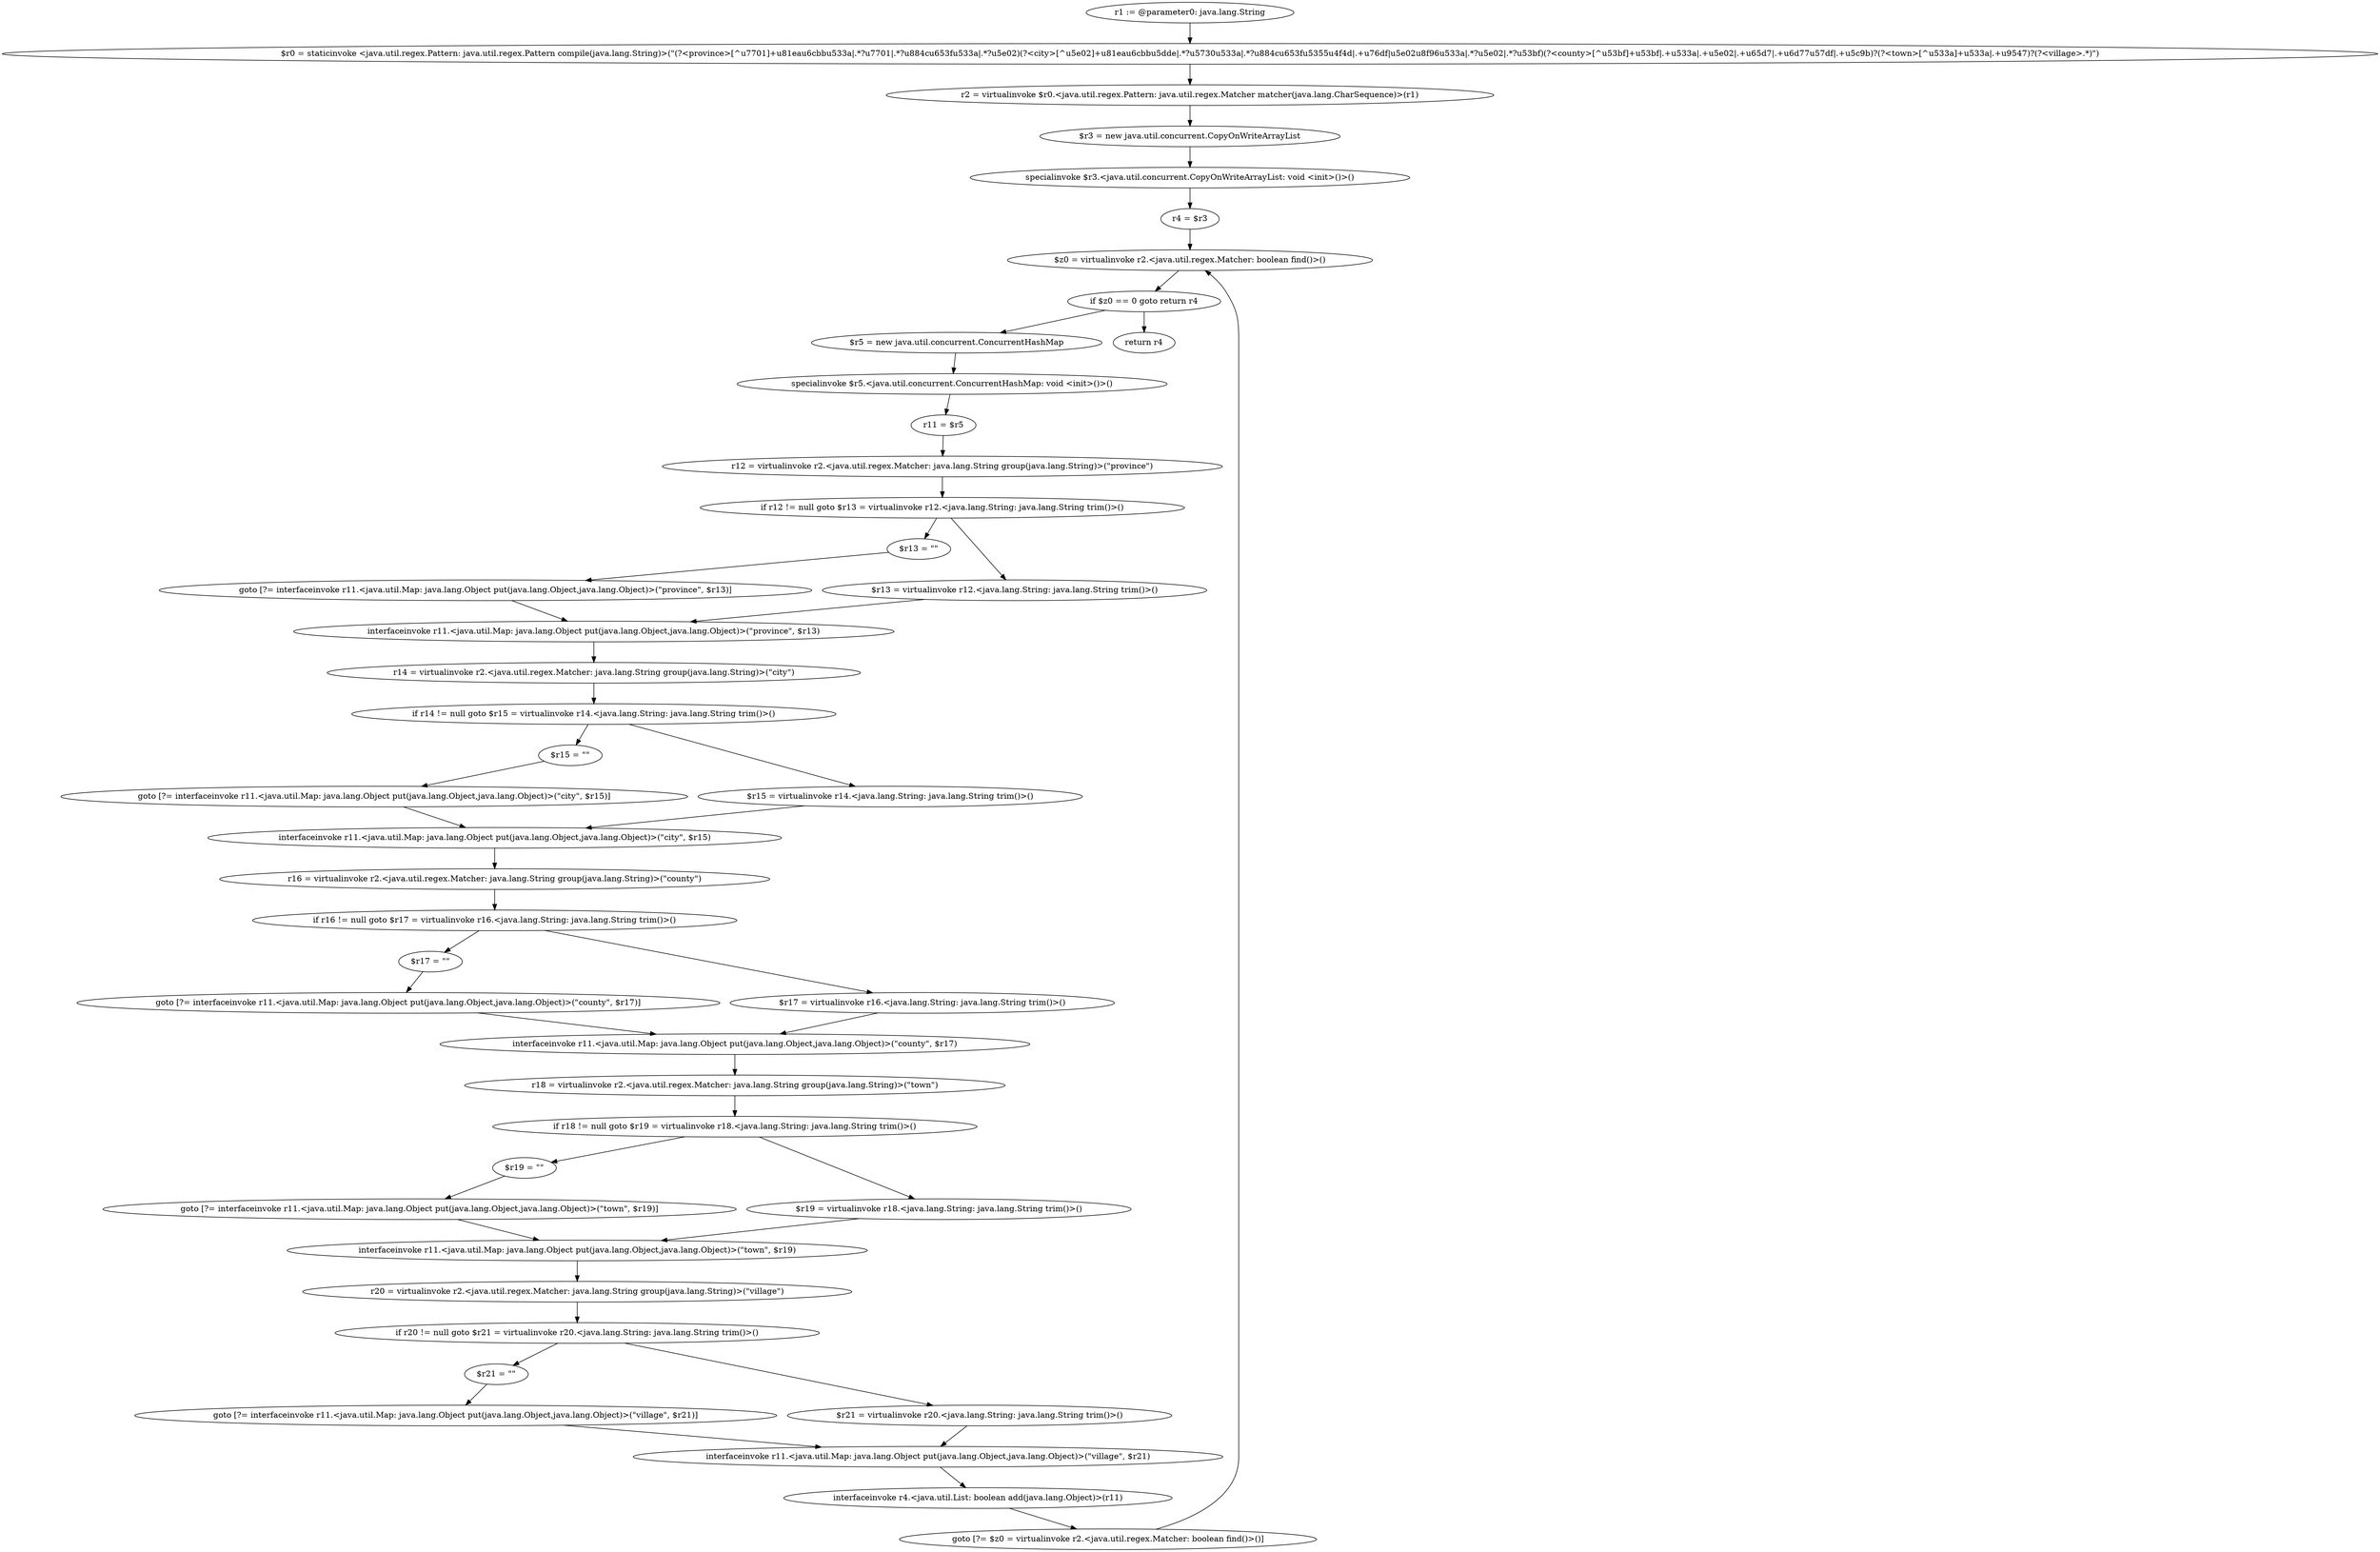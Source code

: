 digraph "unitGraph" {
    "r1 := @parameter0: java.lang.String"
    "$r0 = staticinvoke <java.util.regex.Pattern: java.util.regex.Pattern compile(java.lang.String)>(\"(?<province>[^\u7701]+\u81ea\u6cbb\u533a|.*?\u7701|.*?\u884c\u653f\u533a|.*?\u5e02)(?<city>[^\u5e02]+\u81ea\u6cbb\u5dde|.*?\u5730\u533a|.*?\u884c\u653f\u5355\u4f4d|.+\u76df|\u5e02\u8f96\u533a|.*?\u5e02|.*?\u53bf)(?<county>[^\u53bf]+\u53bf|.+\u533a|.+\u5e02|.+\u65d7|.+\u6d77\u57df|.+\u5c9b)?(?<town>[^\u533a]+\u533a|.+\u9547)?(?<village>.*)\")"
    "r2 = virtualinvoke $r0.<java.util.regex.Pattern: java.util.regex.Matcher matcher(java.lang.CharSequence)>(r1)"
    "$r3 = new java.util.concurrent.CopyOnWriteArrayList"
    "specialinvoke $r3.<java.util.concurrent.CopyOnWriteArrayList: void <init>()>()"
    "r4 = $r3"
    "$z0 = virtualinvoke r2.<java.util.regex.Matcher: boolean find()>()"
    "if $z0 == 0 goto return r4"
    "$r5 = new java.util.concurrent.ConcurrentHashMap"
    "specialinvoke $r5.<java.util.concurrent.ConcurrentHashMap: void <init>()>()"
    "r11 = $r5"
    "r12 = virtualinvoke r2.<java.util.regex.Matcher: java.lang.String group(java.lang.String)>(\"province\")"
    "if r12 != null goto $r13 = virtualinvoke r12.<java.lang.String: java.lang.String trim()>()"
    "$r13 = \"\""
    "goto [?= interfaceinvoke r11.<java.util.Map: java.lang.Object put(java.lang.Object,java.lang.Object)>(\"province\", $r13)]"
    "$r13 = virtualinvoke r12.<java.lang.String: java.lang.String trim()>()"
    "interfaceinvoke r11.<java.util.Map: java.lang.Object put(java.lang.Object,java.lang.Object)>(\"province\", $r13)"
    "r14 = virtualinvoke r2.<java.util.regex.Matcher: java.lang.String group(java.lang.String)>(\"city\")"
    "if r14 != null goto $r15 = virtualinvoke r14.<java.lang.String: java.lang.String trim()>()"
    "$r15 = \"\""
    "goto [?= interfaceinvoke r11.<java.util.Map: java.lang.Object put(java.lang.Object,java.lang.Object)>(\"city\", $r15)]"
    "$r15 = virtualinvoke r14.<java.lang.String: java.lang.String trim()>()"
    "interfaceinvoke r11.<java.util.Map: java.lang.Object put(java.lang.Object,java.lang.Object)>(\"city\", $r15)"
    "r16 = virtualinvoke r2.<java.util.regex.Matcher: java.lang.String group(java.lang.String)>(\"county\")"
    "if r16 != null goto $r17 = virtualinvoke r16.<java.lang.String: java.lang.String trim()>()"
    "$r17 = \"\""
    "goto [?= interfaceinvoke r11.<java.util.Map: java.lang.Object put(java.lang.Object,java.lang.Object)>(\"county\", $r17)]"
    "$r17 = virtualinvoke r16.<java.lang.String: java.lang.String trim()>()"
    "interfaceinvoke r11.<java.util.Map: java.lang.Object put(java.lang.Object,java.lang.Object)>(\"county\", $r17)"
    "r18 = virtualinvoke r2.<java.util.regex.Matcher: java.lang.String group(java.lang.String)>(\"town\")"
    "if r18 != null goto $r19 = virtualinvoke r18.<java.lang.String: java.lang.String trim()>()"
    "$r19 = \"\""
    "goto [?= interfaceinvoke r11.<java.util.Map: java.lang.Object put(java.lang.Object,java.lang.Object)>(\"town\", $r19)]"
    "$r19 = virtualinvoke r18.<java.lang.String: java.lang.String trim()>()"
    "interfaceinvoke r11.<java.util.Map: java.lang.Object put(java.lang.Object,java.lang.Object)>(\"town\", $r19)"
    "r20 = virtualinvoke r2.<java.util.regex.Matcher: java.lang.String group(java.lang.String)>(\"village\")"
    "if r20 != null goto $r21 = virtualinvoke r20.<java.lang.String: java.lang.String trim()>()"
    "$r21 = \"\""
    "goto [?= interfaceinvoke r11.<java.util.Map: java.lang.Object put(java.lang.Object,java.lang.Object)>(\"village\", $r21)]"
    "$r21 = virtualinvoke r20.<java.lang.String: java.lang.String trim()>()"
    "interfaceinvoke r11.<java.util.Map: java.lang.Object put(java.lang.Object,java.lang.Object)>(\"village\", $r21)"
    "interfaceinvoke r4.<java.util.List: boolean add(java.lang.Object)>(r11)"
    "goto [?= $z0 = virtualinvoke r2.<java.util.regex.Matcher: boolean find()>()]"
    "return r4"
    "r1 := @parameter0: java.lang.String"->"$r0 = staticinvoke <java.util.regex.Pattern: java.util.regex.Pattern compile(java.lang.String)>(\"(?<province>[^\u7701]+\u81ea\u6cbb\u533a|.*?\u7701|.*?\u884c\u653f\u533a|.*?\u5e02)(?<city>[^\u5e02]+\u81ea\u6cbb\u5dde|.*?\u5730\u533a|.*?\u884c\u653f\u5355\u4f4d|.+\u76df|\u5e02\u8f96\u533a|.*?\u5e02|.*?\u53bf)(?<county>[^\u53bf]+\u53bf|.+\u533a|.+\u5e02|.+\u65d7|.+\u6d77\u57df|.+\u5c9b)?(?<town>[^\u533a]+\u533a|.+\u9547)?(?<village>.*)\")";
    "$r0 = staticinvoke <java.util.regex.Pattern: java.util.regex.Pattern compile(java.lang.String)>(\"(?<province>[^\u7701]+\u81ea\u6cbb\u533a|.*?\u7701|.*?\u884c\u653f\u533a|.*?\u5e02)(?<city>[^\u5e02]+\u81ea\u6cbb\u5dde|.*?\u5730\u533a|.*?\u884c\u653f\u5355\u4f4d|.+\u76df|\u5e02\u8f96\u533a|.*?\u5e02|.*?\u53bf)(?<county>[^\u53bf]+\u53bf|.+\u533a|.+\u5e02|.+\u65d7|.+\u6d77\u57df|.+\u5c9b)?(?<town>[^\u533a]+\u533a|.+\u9547)?(?<village>.*)\")"->"r2 = virtualinvoke $r0.<java.util.regex.Pattern: java.util.regex.Matcher matcher(java.lang.CharSequence)>(r1)";
    "r2 = virtualinvoke $r0.<java.util.regex.Pattern: java.util.regex.Matcher matcher(java.lang.CharSequence)>(r1)"->"$r3 = new java.util.concurrent.CopyOnWriteArrayList";
    "$r3 = new java.util.concurrent.CopyOnWriteArrayList"->"specialinvoke $r3.<java.util.concurrent.CopyOnWriteArrayList: void <init>()>()";
    "specialinvoke $r3.<java.util.concurrent.CopyOnWriteArrayList: void <init>()>()"->"r4 = $r3";
    "r4 = $r3"->"$z0 = virtualinvoke r2.<java.util.regex.Matcher: boolean find()>()";
    "$z0 = virtualinvoke r2.<java.util.regex.Matcher: boolean find()>()"->"if $z0 == 0 goto return r4";
    "if $z0 == 0 goto return r4"->"$r5 = new java.util.concurrent.ConcurrentHashMap";
    "if $z0 == 0 goto return r4"->"return r4";
    "$r5 = new java.util.concurrent.ConcurrentHashMap"->"specialinvoke $r5.<java.util.concurrent.ConcurrentHashMap: void <init>()>()";
    "specialinvoke $r5.<java.util.concurrent.ConcurrentHashMap: void <init>()>()"->"r11 = $r5";
    "r11 = $r5"->"r12 = virtualinvoke r2.<java.util.regex.Matcher: java.lang.String group(java.lang.String)>(\"province\")";
    "r12 = virtualinvoke r2.<java.util.regex.Matcher: java.lang.String group(java.lang.String)>(\"province\")"->"if r12 != null goto $r13 = virtualinvoke r12.<java.lang.String: java.lang.String trim()>()";
    "if r12 != null goto $r13 = virtualinvoke r12.<java.lang.String: java.lang.String trim()>()"->"$r13 = \"\"";
    "if r12 != null goto $r13 = virtualinvoke r12.<java.lang.String: java.lang.String trim()>()"->"$r13 = virtualinvoke r12.<java.lang.String: java.lang.String trim()>()";
    "$r13 = \"\""->"goto [?= interfaceinvoke r11.<java.util.Map: java.lang.Object put(java.lang.Object,java.lang.Object)>(\"province\", $r13)]";
    "goto [?= interfaceinvoke r11.<java.util.Map: java.lang.Object put(java.lang.Object,java.lang.Object)>(\"province\", $r13)]"->"interfaceinvoke r11.<java.util.Map: java.lang.Object put(java.lang.Object,java.lang.Object)>(\"province\", $r13)";
    "$r13 = virtualinvoke r12.<java.lang.String: java.lang.String trim()>()"->"interfaceinvoke r11.<java.util.Map: java.lang.Object put(java.lang.Object,java.lang.Object)>(\"province\", $r13)";
    "interfaceinvoke r11.<java.util.Map: java.lang.Object put(java.lang.Object,java.lang.Object)>(\"province\", $r13)"->"r14 = virtualinvoke r2.<java.util.regex.Matcher: java.lang.String group(java.lang.String)>(\"city\")";
    "r14 = virtualinvoke r2.<java.util.regex.Matcher: java.lang.String group(java.lang.String)>(\"city\")"->"if r14 != null goto $r15 = virtualinvoke r14.<java.lang.String: java.lang.String trim()>()";
    "if r14 != null goto $r15 = virtualinvoke r14.<java.lang.String: java.lang.String trim()>()"->"$r15 = \"\"";
    "if r14 != null goto $r15 = virtualinvoke r14.<java.lang.String: java.lang.String trim()>()"->"$r15 = virtualinvoke r14.<java.lang.String: java.lang.String trim()>()";
    "$r15 = \"\""->"goto [?= interfaceinvoke r11.<java.util.Map: java.lang.Object put(java.lang.Object,java.lang.Object)>(\"city\", $r15)]";
    "goto [?= interfaceinvoke r11.<java.util.Map: java.lang.Object put(java.lang.Object,java.lang.Object)>(\"city\", $r15)]"->"interfaceinvoke r11.<java.util.Map: java.lang.Object put(java.lang.Object,java.lang.Object)>(\"city\", $r15)";
    "$r15 = virtualinvoke r14.<java.lang.String: java.lang.String trim()>()"->"interfaceinvoke r11.<java.util.Map: java.lang.Object put(java.lang.Object,java.lang.Object)>(\"city\", $r15)";
    "interfaceinvoke r11.<java.util.Map: java.lang.Object put(java.lang.Object,java.lang.Object)>(\"city\", $r15)"->"r16 = virtualinvoke r2.<java.util.regex.Matcher: java.lang.String group(java.lang.String)>(\"county\")";
    "r16 = virtualinvoke r2.<java.util.regex.Matcher: java.lang.String group(java.lang.String)>(\"county\")"->"if r16 != null goto $r17 = virtualinvoke r16.<java.lang.String: java.lang.String trim()>()";
    "if r16 != null goto $r17 = virtualinvoke r16.<java.lang.String: java.lang.String trim()>()"->"$r17 = \"\"";
    "if r16 != null goto $r17 = virtualinvoke r16.<java.lang.String: java.lang.String trim()>()"->"$r17 = virtualinvoke r16.<java.lang.String: java.lang.String trim()>()";
    "$r17 = \"\""->"goto [?= interfaceinvoke r11.<java.util.Map: java.lang.Object put(java.lang.Object,java.lang.Object)>(\"county\", $r17)]";
    "goto [?= interfaceinvoke r11.<java.util.Map: java.lang.Object put(java.lang.Object,java.lang.Object)>(\"county\", $r17)]"->"interfaceinvoke r11.<java.util.Map: java.lang.Object put(java.lang.Object,java.lang.Object)>(\"county\", $r17)";
    "$r17 = virtualinvoke r16.<java.lang.String: java.lang.String trim()>()"->"interfaceinvoke r11.<java.util.Map: java.lang.Object put(java.lang.Object,java.lang.Object)>(\"county\", $r17)";
    "interfaceinvoke r11.<java.util.Map: java.lang.Object put(java.lang.Object,java.lang.Object)>(\"county\", $r17)"->"r18 = virtualinvoke r2.<java.util.regex.Matcher: java.lang.String group(java.lang.String)>(\"town\")";
    "r18 = virtualinvoke r2.<java.util.regex.Matcher: java.lang.String group(java.lang.String)>(\"town\")"->"if r18 != null goto $r19 = virtualinvoke r18.<java.lang.String: java.lang.String trim()>()";
    "if r18 != null goto $r19 = virtualinvoke r18.<java.lang.String: java.lang.String trim()>()"->"$r19 = \"\"";
    "if r18 != null goto $r19 = virtualinvoke r18.<java.lang.String: java.lang.String trim()>()"->"$r19 = virtualinvoke r18.<java.lang.String: java.lang.String trim()>()";
    "$r19 = \"\""->"goto [?= interfaceinvoke r11.<java.util.Map: java.lang.Object put(java.lang.Object,java.lang.Object)>(\"town\", $r19)]";
    "goto [?= interfaceinvoke r11.<java.util.Map: java.lang.Object put(java.lang.Object,java.lang.Object)>(\"town\", $r19)]"->"interfaceinvoke r11.<java.util.Map: java.lang.Object put(java.lang.Object,java.lang.Object)>(\"town\", $r19)";
    "$r19 = virtualinvoke r18.<java.lang.String: java.lang.String trim()>()"->"interfaceinvoke r11.<java.util.Map: java.lang.Object put(java.lang.Object,java.lang.Object)>(\"town\", $r19)";
    "interfaceinvoke r11.<java.util.Map: java.lang.Object put(java.lang.Object,java.lang.Object)>(\"town\", $r19)"->"r20 = virtualinvoke r2.<java.util.regex.Matcher: java.lang.String group(java.lang.String)>(\"village\")";
    "r20 = virtualinvoke r2.<java.util.regex.Matcher: java.lang.String group(java.lang.String)>(\"village\")"->"if r20 != null goto $r21 = virtualinvoke r20.<java.lang.String: java.lang.String trim()>()";
    "if r20 != null goto $r21 = virtualinvoke r20.<java.lang.String: java.lang.String trim()>()"->"$r21 = \"\"";
    "if r20 != null goto $r21 = virtualinvoke r20.<java.lang.String: java.lang.String trim()>()"->"$r21 = virtualinvoke r20.<java.lang.String: java.lang.String trim()>()";
    "$r21 = \"\""->"goto [?= interfaceinvoke r11.<java.util.Map: java.lang.Object put(java.lang.Object,java.lang.Object)>(\"village\", $r21)]";
    "goto [?= interfaceinvoke r11.<java.util.Map: java.lang.Object put(java.lang.Object,java.lang.Object)>(\"village\", $r21)]"->"interfaceinvoke r11.<java.util.Map: java.lang.Object put(java.lang.Object,java.lang.Object)>(\"village\", $r21)";
    "$r21 = virtualinvoke r20.<java.lang.String: java.lang.String trim()>()"->"interfaceinvoke r11.<java.util.Map: java.lang.Object put(java.lang.Object,java.lang.Object)>(\"village\", $r21)";
    "interfaceinvoke r11.<java.util.Map: java.lang.Object put(java.lang.Object,java.lang.Object)>(\"village\", $r21)"->"interfaceinvoke r4.<java.util.List: boolean add(java.lang.Object)>(r11)";
    "interfaceinvoke r4.<java.util.List: boolean add(java.lang.Object)>(r11)"->"goto [?= $z0 = virtualinvoke r2.<java.util.regex.Matcher: boolean find()>()]";
    "goto [?= $z0 = virtualinvoke r2.<java.util.regex.Matcher: boolean find()>()]"->"$z0 = virtualinvoke r2.<java.util.regex.Matcher: boolean find()>()";
}
